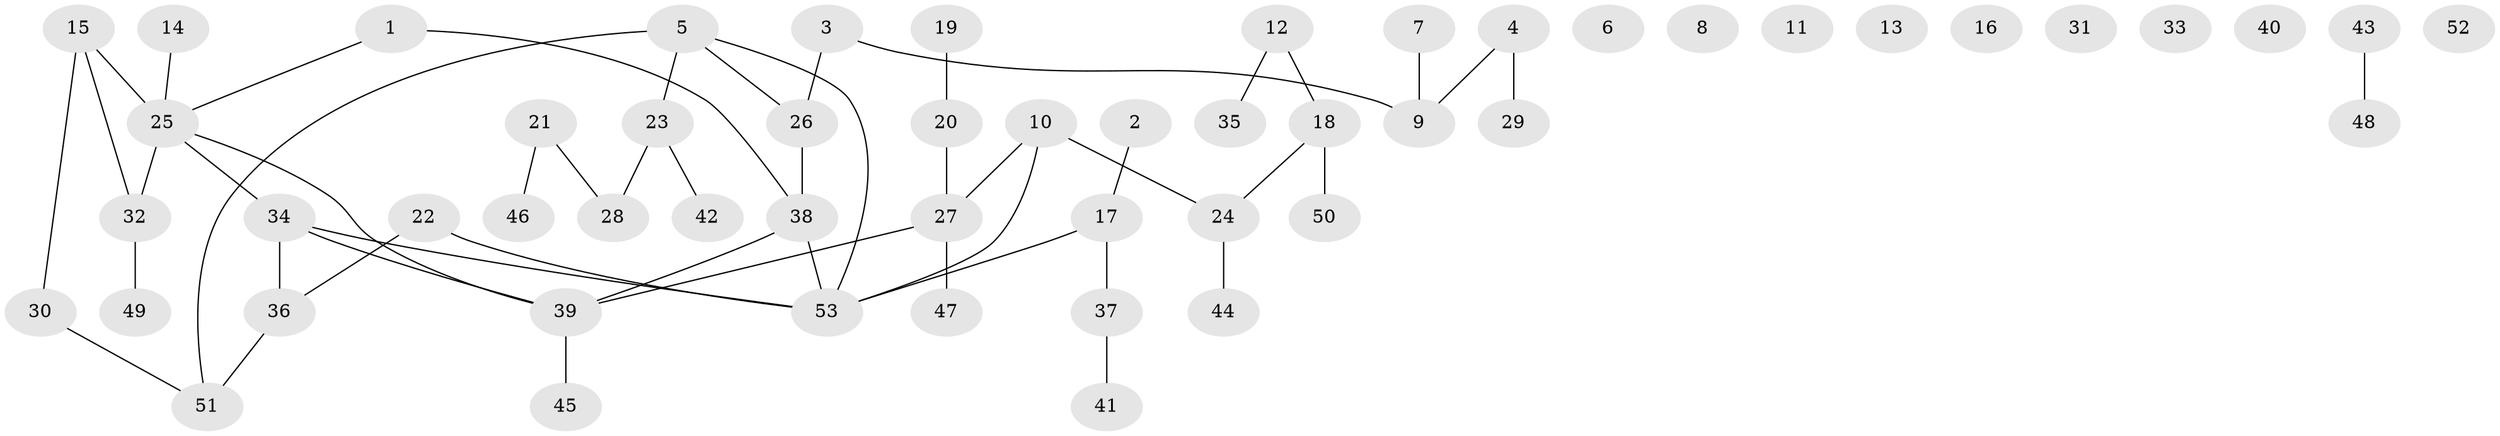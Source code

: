 // Generated by graph-tools (version 1.1) at 2025/00/03/09/25 03:00:50]
// undirected, 53 vertices, 51 edges
graph export_dot {
graph [start="1"]
  node [color=gray90,style=filled];
  1;
  2;
  3;
  4;
  5;
  6;
  7;
  8;
  9;
  10;
  11;
  12;
  13;
  14;
  15;
  16;
  17;
  18;
  19;
  20;
  21;
  22;
  23;
  24;
  25;
  26;
  27;
  28;
  29;
  30;
  31;
  32;
  33;
  34;
  35;
  36;
  37;
  38;
  39;
  40;
  41;
  42;
  43;
  44;
  45;
  46;
  47;
  48;
  49;
  50;
  51;
  52;
  53;
  1 -- 25;
  1 -- 38;
  2 -- 17;
  3 -- 9;
  3 -- 26;
  4 -- 9;
  4 -- 29;
  5 -- 23;
  5 -- 26;
  5 -- 51;
  5 -- 53;
  7 -- 9;
  10 -- 24;
  10 -- 27;
  10 -- 53;
  12 -- 18;
  12 -- 35;
  14 -- 25;
  15 -- 25;
  15 -- 30;
  15 -- 32;
  17 -- 37;
  17 -- 53;
  18 -- 24;
  18 -- 50;
  19 -- 20;
  20 -- 27;
  21 -- 28;
  21 -- 46;
  22 -- 36;
  22 -- 53;
  23 -- 28;
  23 -- 42;
  24 -- 44;
  25 -- 32;
  25 -- 34;
  25 -- 39;
  26 -- 38;
  27 -- 39;
  27 -- 47;
  30 -- 51;
  32 -- 49;
  34 -- 36;
  34 -- 39;
  34 -- 53;
  36 -- 51;
  37 -- 41;
  38 -- 39;
  38 -- 53;
  39 -- 45;
  43 -- 48;
}
